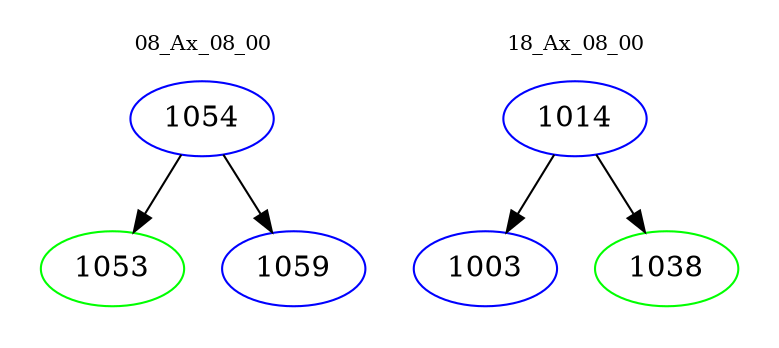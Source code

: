 digraph{
subgraph cluster_0 {
color = white
label = "08_Ax_08_00";
fontsize=10;
T0_1054 [label="1054", color="blue"]
T0_1054 -> T0_1053 [color="black"]
T0_1053 [label="1053", color="green"]
T0_1054 -> T0_1059 [color="black"]
T0_1059 [label="1059", color="blue"]
}
subgraph cluster_1 {
color = white
label = "18_Ax_08_00";
fontsize=10;
T1_1014 [label="1014", color="blue"]
T1_1014 -> T1_1003 [color="black"]
T1_1003 [label="1003", color="blue"]
T1_1014 -> T1_1038 [color="black"]
T1_1038 [label="1038", color="green"]
}
}
